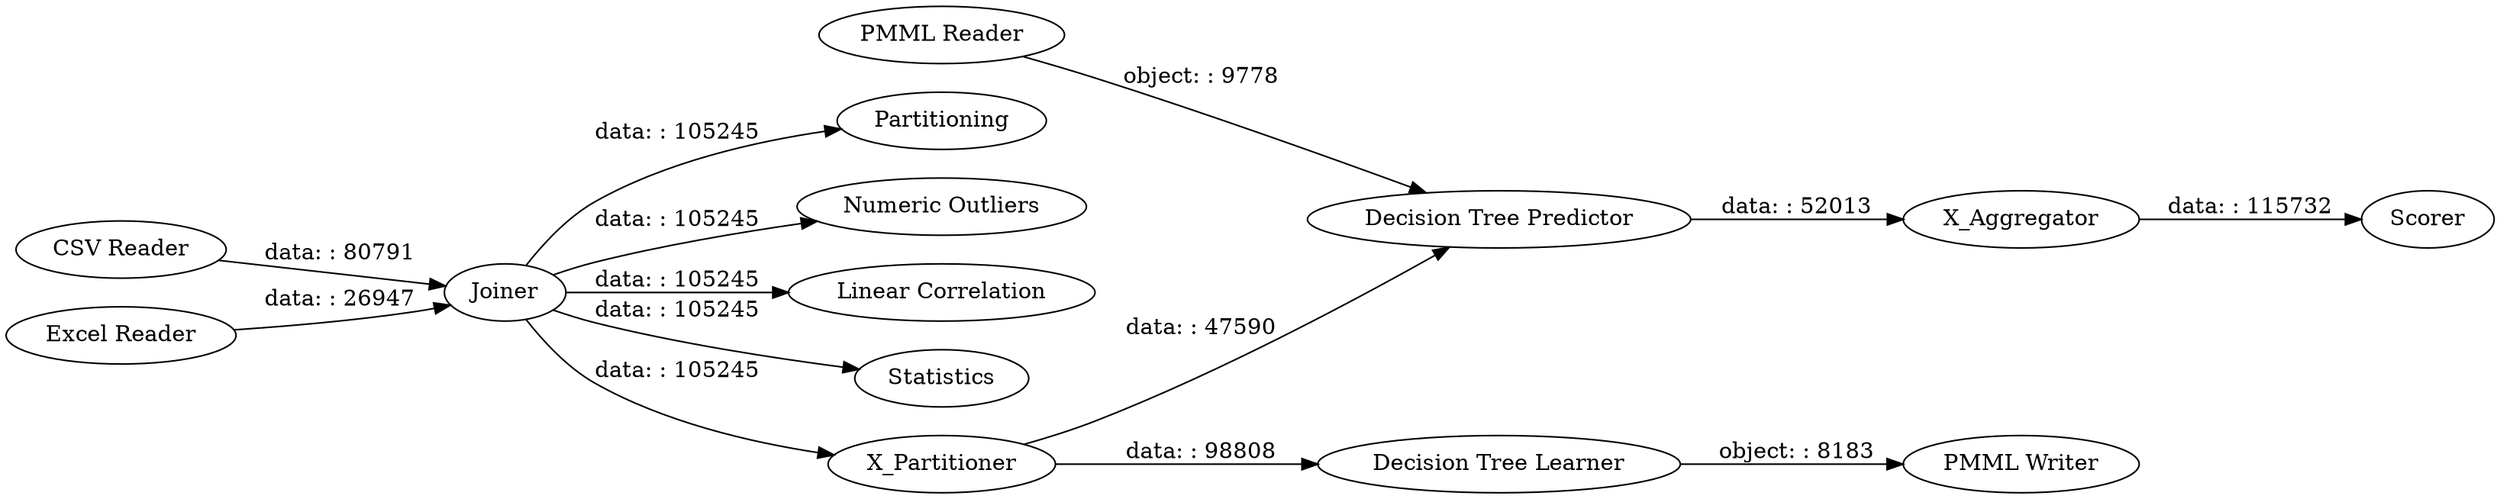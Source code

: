 digraph {
	"7982143940698032997_11" [label="PMML Reader"]
	"7982143940698032997_5" [label="Decision Tree Learner"]
	"7982143940698032997_19" [label=X_Aggregator]
	"7982143940698032997_6" [label=Partitioning]
	"7982143940698032997_10" [label=Scorer]
	"7982143940698032997_3" [label=Joiner]
	"7982143940698032997_16" [label="Numeric Outliers"]
	"7982143940698032997_1" [label="CSV Reader"]
	"7982143940698032997_15" [label="Linear Correlation"]
	"7982143940698032997_9" [label="PMML Writer"]
	"7982143940698032997_8" [label="Decision Tree Predictor"]
	"7982143940698032997_14" [label=Statistics]
	"7982143940698032997_2" [label="Excel Reader"]
	"7982143940698032997_18" [label=X_Partitioner]
	"7982143940698032997_1" -> "7982143940698032997_3" [label="data: : 80791"]
	"7982143940698032997_3" -> "7982143940698032997_15" [label="data: : 105245"]
	"7982143940698032997_19" -> "7982143940698032997_10" [label="data: : 115732"]
	"7982143940698032997_11" -> "7982143940698032997_8" [label="object: : 9778"]
	"7982143940698032997_5" -> "7982143940698032997_9" [label="object: : 8183"]
	"7982143940698032997_3" -> "7982143940698032997_6" [label="data: : 105245"]
	"7982143940698032997_2" -> "7982143940698032997_3" [label="data: : 26947"]
	"7982143940698032997_8" -> "7982143940698032997_19" [label="data: : 52013"]
	"7982143940698032997_3" -> "7982143940698032997_14" [label="data: : 105245"]
	"7982143940698032997_3" -> "7982143940698032997_18" [label="data: : 105245"]
	"7982143940698032997_18" -> "7982143940698032997_5" [label="data: : 98808"]
	"7982143940698032997_18" -> "7982143940698032997_8" [label="data: : 47590"]
	"7982143940698032997_3" -> "7982143940698032997_16" [label="data: : 105245"]
	rankdir=LR
}
